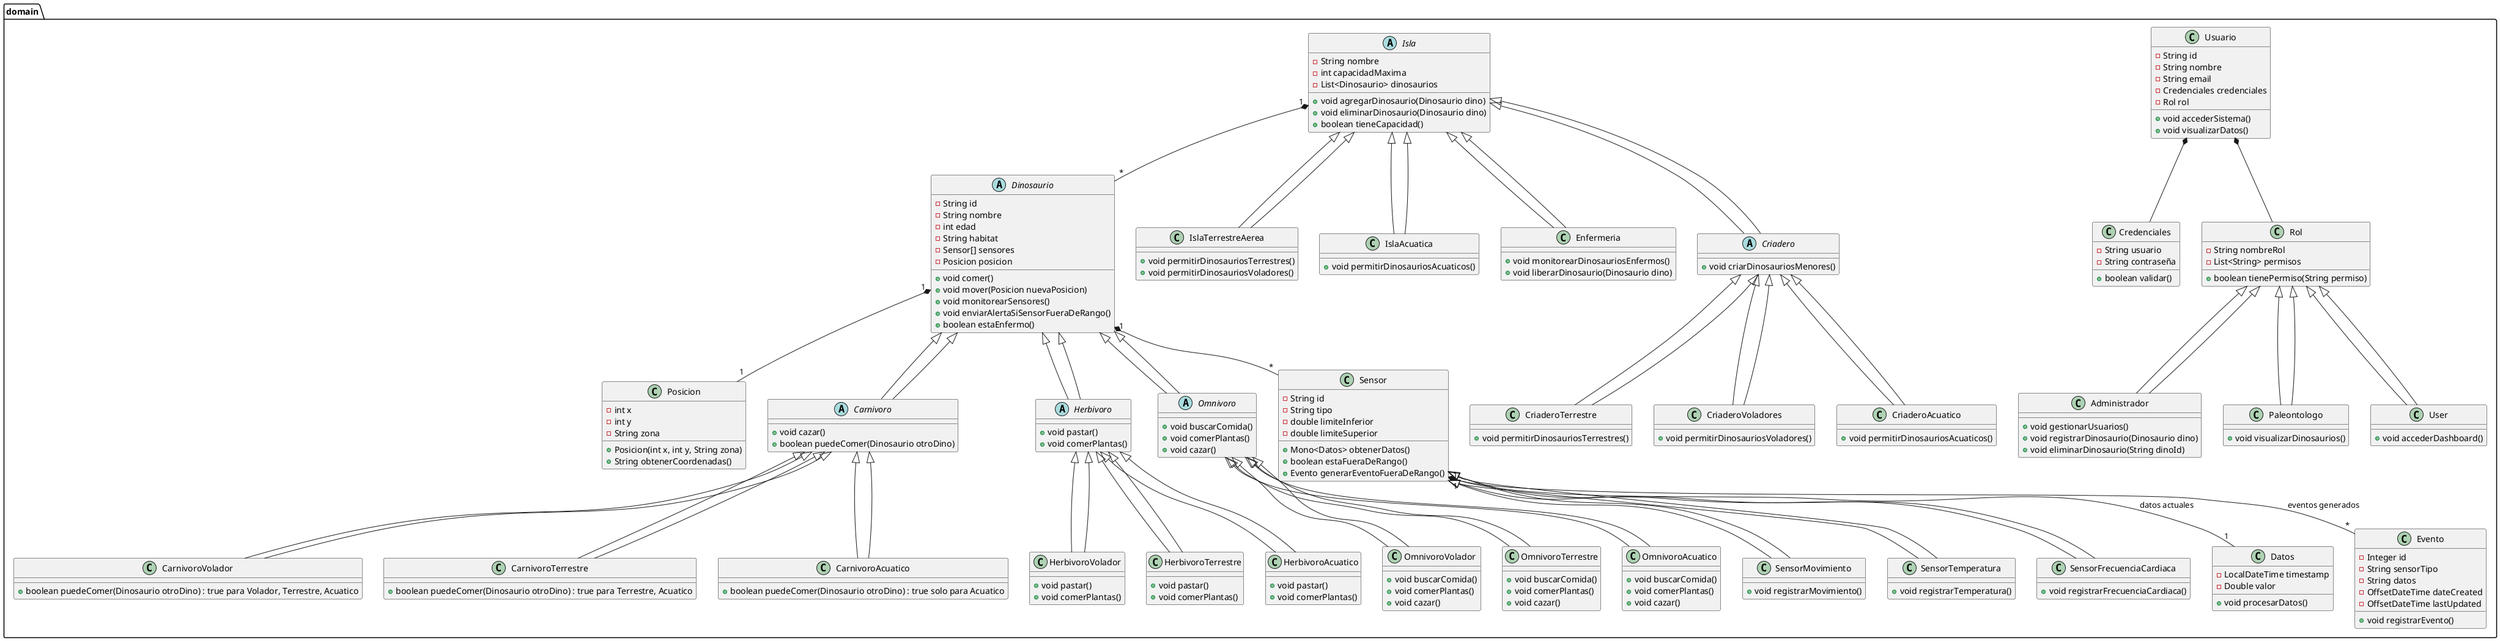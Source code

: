 @startuml
package domain {
    ' Clase base para todos los dinosaurios
    abstract class Dinosaurio {
        - String id
        - String nombre
        - int edad
        - String habitat
        - Sensor[] sensores
        - Posicion posicion
        + void comer()
        + void mover(Posicion nuevaPosicion)
        + void monitorearSensores()
        + void enviarAlertaSiSensorFueraDeRango()
        + boolean estaEnfermo()
    }

    class Posicion {
        - int x
        - int y
        - String zona
        + Posicion(int x, int y, String zona)
        + String obtenerCoordenadas()
    }

    ' Tipos de alimentación y sus reglas
    abstract class Carnivoro extends Dinosaurio {
        + void cazar()
        + boolean puedeComer(Dinosaurio otroDino)
    }

    abstract class Herbivoro extends Dinosaurio {
        + void pastar()
        + void comerPlantas()
    }

    abstract class Omnivoro extends Dinosaurio {
        + void buscarComida()
        + void comerPlantas()
        + void cazar()
    }

    ' Subtipos de Carnivoro con restricciones de alimentación
    class CarnivoroVolador extends Carnivoro {
        + boolean puedeComer(Dinosaurio otroDino) : true para Volador, Terrestre, Acuatico
    }

    class CarnivoroTerrestre extends Carnivoro {
        + boolean puedeComer(Dinosaurio otroDino) : true para Terrestre, Acuatico
    }

    class CarnivoroAcuatico extends Carnivoro {
        + boolean puedeComer(Dinosaurio otroDino) : true solo para Acuatico
    }

    ' Subtipos de Herbivoro
    class HerbivoroVolador extends Herbivoro {
        + void pastar()
        + void comerPlantas()
    }

    class HerbivoroTerrestre extends Herbivoro {
        + void pastar()
        + void comerPlantas()
    }

    class HerbivoroAcuatico extends Herbivoro {
        + void pastar()
        + void comerPlantas()
    }

    ' Subtipos de Omnivoro
    class OmnivoroVolador extends Omnivoro {
        + void buscarComida()
        + void comerPlantas()
        + void cazar()
    }

    class OmnivoroTerrestre extends Omnivoro {
        + void buscarComida()
        + void comerPlantas()
        + void cazar()
    }

    class OmnivoroAcuatico extends Omnivoro {
        + void buscarComida()
        + void comerPlantas()
        + void cazar()
    }

    ' Relaciones de subclases de Dinosaurio
    Dinosaurio <|-- Carnivoro
    Dinosaurio <|-- Herbivoro
    Dinosaurio <|-- Omnivoro

    Carnivoro <|-- CarnivoroVolador
    Carnivoro <|-- CarnivoroTerrestre
    Carnivoro <|-- CarnivoroAcuatico

    Herbivoro <|-- HerbivoroVolador
    Herbivoro <|-- HerbivoroTerrestre
    Herbivoro <|-- HerbivoroAcuatico

    Omnivoro <|-- OmnivoroVolador
    Omnivoro <|-- OmnivoroTerrestre
    Omnivoro <|-- OmnivoroAcuatico

    Dinosaurio "1" *-- "1" Posicion

    ' Sensores y su relación con los dinosaurios
    class Sensor {
        - String id
        - String tipo
        - double limiteInferior
        - double limiteSuperior
        + Mono<Datos> obtenerDatos()
        + boolean estaFueraDeRango()
        + Evento generarEventoFueraDeRango()
    }

    class SensorMovimiento extends Sensor {
        + void registrarMovimiento()
    }

    class SensorTemperatura extends Sensor {
        + void registrarTemperatura()
    }

    class SensorFrecuenciaCardiaca extends Sensor {
        + void registrarFrecuenciaCardiaca()
    }

    Sensor <|-- SensorMovimiento
    Sensor <|-- SensorTemperatura
    Sensor <|-- SensorFrecuenciaCardiaca

    ' Relación de dinosaurios con sensores
    Dinosaurio "1" *-- "*" Sensor

    ' Clase para datos de sensores
    class Datos {
        - LocalDateTime timestamp
        - Double valor
        + void procesarDatos()
    }

    Sensor "1" *-- "1" Datos : datos actuales

    ' Clase Evento para registrar eventos de sensores fuera de rango
    class Evento {
        - Integer id
        - String sensorTipo
        - String datos
        - OffsetDateTime dateCreated
        - OffsetDateTime lastUpdated
        + void registrarEvento()
    }

    Sensor "1" *-- "*" Evento : eventos generados

    ' Clases adicionales de usuarios, credenciales y roles
    class Usuario {
        - String id
        - String nombre
        - String email
        - Credenciales credenciales
        - Rol rol
        + void accederSistema()
        + void visualizarDatos()
    }

    class Credenciales {
        - String usuario
        - String contraseña
        + boolean validar()
    }

    class Rol {
        - String nombreRol
        - List<String> permisos
        + boolean tienePermiso(String permiso)
    }

    ' Relaciones de usuario, credenciales y roles
    Usuario *-- Credenciales
    Usuario *-- Rol

    ' Roles específicos
    class Administrador extends Rol {
        + void gestionarUsuarios()
        + void registrarDinosaurio(Dinosaurio dino)
        + void eliminarDinosaurio(String dinoId)
    }

    class Paleontologo extends Rol {
        + void visualizarDinosaurios()
    }

    class User extends Rol {
        + void accederDashboard()
    }

    Rol <|-- Administrador
    Rol <|-- Paleontologo
    Rol <|-- User

    ' Clase base Isla
    abstract class Isla {
        - String nombre
        - int capacidadMaxima
        - List<Dinosaurio> dinosaurios
        + void agregarDinosaurio(Dinosaurio dino)
        + void eliminarDinosaurio(Dinosaurio dino)
        + boolean tieneCapacidad()
    }

    ' Subtipos de Isla
    class IslaTerrestreAerea extends Isla {
        + void permitirDinosauriosTerrestres()
        + void permitirDinosauriosVoladores()
    }

    class IslaAcuatica extends Isla {
        + void permitirDinosauriosAcuaticos()
    }

    class Enfermeria extends Isla {
        + void monitorearDinosauriosEnfermos()
        + void liberarDinosaurio(Dinosaurio dino)
    }

    ' Criadero y sus subtipos especializados
    abstract class Criadero extends Isla {
        + void criarDinosauriosMenores()
    }

    class CriaderoTerrestre extends Criadero {
        + void permitirDinosauriosTerrestres()
    }

    class CriaderoVoladores extends Criadero {
        + void permitirDinosauriosVoladores()
    }

    class CriaderoAcuatico extends Criadero {
        + void permitirDinosauriosAcuaticos()
    }

    ' Relaciones de subclases de Isla y Criadero
    Isla <|-- IslaTerrestreAerea
    Isla <|-- IslaAcuatica
    Isla <|-- Enfermeria
    Isla <|-- Criadero

    Criadero <|-- CriaderoTerrestre
    Criadero <|-- CriaderoVoladores
    Criadero <|-- CriaderoAcuatico

    ' Relación de Dinosaurio con Isla
    Isla "1" *-- "*" Dinosaurio
}
@enduml
